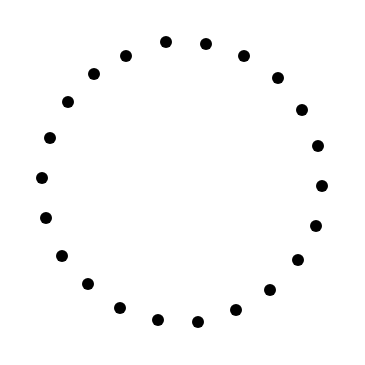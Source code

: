 <mxfile version="19.0.3" type="device"><diagram id="c-LgDQEBbL03CmsJsT2U" name="Seite-1"><mxGraphModel dx="569" dy="346" grid="1" gridSize="10" guides="1" tooltips="1" connect="1" arrows="1" fold="1" page="1" pageScale="1" pageWidth="827" pageHeight="1169" math="1" shadow="0"><root><mxCell id="0"/><mxCell id="1" parent="0"/><mxCell id="UNRnZC7fqWrHE--zTfam-32" value="" style="shape=waypoint;sketch=0;fillStyle=solid;size=6;pointerEvents=1;points=[];fillColor=none;resizable=0;rotatable=0;perimeter=centerPerimeter;snapToPoint=1;dashed=1;dashPattern=1 4;fontSize=4;fontColor=#0000FF;strokeColor=#000000;strokeWidth=1;" vertex="1" parent="1"><mxGeometry x="317" y="172" width="40" height="40" as="geometry"/></mxCell><mxCell id="UNRnZC7fqWrHE--zTfam-22" value="" style="shape=waypoint;sketch=0;fillStyle=solid;size=6;pointerEvents=1;points=[];fillColor=none;resizable=0;rotatable=0;perimeter=centerPerimeter;snapToPoint=1;dashed=1;dashPattern=1 4;fontSize=4;fontColor=#0000FF;strokeColor=#000000;strokeWidth=1;" vertex="1" parent="1"><mxGeometry x="238" y="219" width="40" height="40" as="geometry"/></mxCell><mxCell id="UNRnZC7fqWrHE--zTfam-23" value="" style="shape=waypoint;sketch=0;fillStyle=solid;size=6;pointerEvents=1;points=[];fillColor=none;resizable=0;rotatable=0;perimeter=centerPerimeter;snapToPoint=1;dashed=1;dashPattern=1 4;fontSize=4;fontColor=#0000FF;strokeColor=#000000;strokeWidth=1;" vertex="1" parent="1"><mxGeometry x="219" y="213" width="40" height="40" as="geometry"/></mxCell><mxCell id="UNRnZC7fqWrHE--zTfam-24" value="" style="shape=waypoint;sketch=0;fillStyle=solid;size=6;pointerEvents=1;points=[];fillColor=none;resizable=0;rotatable=0;perimeter=centerPerimeter;snapToPoint=1;dashed=1;dashPattern=1 4;fontSize=4;fontColor=#0000FF;strokeColor=#000000;strokeWidth=1;" vertex="1" parent="1"><mxGeometry x="203" y="201" width="40" height="40" as="geometry"/></mxCell><mxCell id="UNRnZC7fqWrHE--zTfam-25" value="" style="shape=waypoint;sketch=0;fillStyle=solid;size=6;pointerEvents=1;points=[];fillColor=none;resizable=0;rotatable=0;perimeter=centerPerimeter;snapToPoint=1;dashed=1;dashPattern=1 4;fontSize=4;fontColor=#0000FF;strokeColor=#000000;strokeWidth=1;" vertex="1" parent="1"><mxGeometry x="190" y="187" width="40" height="40" as="geometry"/></mxCell><mxCell id="UNRnZC7fqWrHE--zTfam-26" value="" style="shape=waypoint;sketch=0;fillStyle=solid;size=6;pointerEvents=1;points=[];fillColor=none;resizable=0;rotatable=0;perimeter=centerPerimeter;snapToPoint=1;dashed=1;dashPattern=1 4;fontSize=4;fontColor=#0000FF;strokeColor=#000000;strokeWidth=1;" vertex="1" parent="1"><mxGeometry x="182" y="168" width="40" height="40" as="geometry"/></mxCell><mxCell id="UNRnZC7fqWrHE--zTfam-27" value="" style="shape=waypoint;sketch=0;fillStyle=solid;size=6;pointerEvents=1;points=[];fillColor=none;resizable=0;rotatable=0;perimeter=centerPerimeter;snapToPoint=1;dashed=1;dashPattern=1 4;fontSize=4;fontColor=#0000FF;strokeColor=#000000;strokeWidth=1;" vertex="1" parent="1"><mxGeometry x="180" y="148" width="40" height="40" as="geometry"/></mxCell><mxCell id="UNRnZC7fqWrHE--zTfam-28" value="" style="shape=waypoint;sketch=0;fillStyle=solid;size=6;pointerEvents=1;points=[];fillColor=none;resizable=0;rotatable=0;perimeter=centerPerimeter;snapToPoint=1;dashed=1;dashPattern=1 4;fontSize=4;fontColor=#0000FF;strokeColor=#000000;strokeWidth=1;" vertex="1" parent="1"><mxGeometry x="258" y="220" width="40" height="40" as="geometry"/></mxCell><mxCell id="UNRnZC7fqWrHE--zTfam-29" value="" style="shape=waypoint;sketch=0;fillStyle=solid;size=6;pointerEvents=1;points=[];fillColor=none;resizable=0;rotatable=0;perimeter=centerPerimeter;snapToPoint=1;dashed=1;dashPattern=1 4;fontSize=4;fontColor=#0000FF;strokeColor=#000000;strokeWidth=1;" vertex="1" parent="1"><mxGeometry x="277" y="214" width="40" height="40" as="geometry"/></mxCell><mxCell id="UNRnZC7fqWrHE--zTfam-30" value="" style="shape=waypoint;sketch=0;fillStyle=solid;size=6;pointerEvents=1;points=[];fillColor=none;resizable=0;rotatable=0;perimeter=centerPerimeter;snapToPoint=1;dashed=1;dashPattern=1 4;fontSize=4;fontColor=#0000FF;strokeColor=#000000;strokeWidth=1;" vertex="1" parent="1"><mxGeometry x="294" y="204" width="40" height="40" as="geometry"/></mxCell><mxCell id="UNRnZC7fqWrHE--zTfam-31" value="" style="shape=waypoint;sketch=0;fillStyle=solid;size=6;pointerEvents=1;points=[];fillColor=none;resizable=0;rotatable=0;perimeter=centerPerimeter;snapToPoint=1;dashed=1;dashPattern=1 4;fontSize=4;fontColor=#0000FF;strokeColor=#000000;strokeWidth=1;" vertex="1" parent="1"><mxGeometry x="308" y="189" width="40" height="40" as="geometry"/></mxCell><mxCell id="UNRnZC7fqWrHE--zTfam-34" value="" style="shape=waypoint;sketch=0;fillStyle=solid;size=6;pointerEvents=1;points=[];fillColor=none;resizable=0;rotatable=0;perimeter=centerPerimeter;snapToPoint=1;dashed=1;dashPattern=1 4;fontSize=4;fontColor=#0000FF;strokeColor=#000000;strokeWidth=1;" vertex="1" parent="1"><mxGeometry x="320" y="152" width="40" height="40" as="geometry"/></mxCell><mxCell id="UNRnZC7fqWrHE--zTfam-35" value="" style="shape=waypoint;sketch=0;fillStyle=solid;size=6;pointerEvents=1;points=[];fillColor=none;resizable=0;rotatable=0;perimeter=centerPerimeter;snapToPoint=1;dashed=1;dashPattern=1 4;fontSize=4;fontColor=#0000FF;strokeColor=#000000;strokeWidth=1;" vertex="1" parent="1"><mxGeometry x="318" y="132" width="40" height="40" as="geometry"/></mxCell><mxCell id="UNRnZC7fqWrHE--zTfam-36" value="" style="shape=waypoint;sketch=0;fillStyle=solid;size=6;pointerEvents=1;points=[];fillColor=none;resizable=0;rotatable=0;perimeter=centerPerimeter;snapToPoint=1;dashed=1;dashPattern=1 4;fontSize=4;fontColor=#0000FF;strokeColor=#000000;strokeWidth=1;" vertex="1" parent="1"><mxGeometry x="310" y="114" width="40" height="40" as="geometry"/></mxCell><mxCell id="UNRnZC7fqWrHE--zTfam-37" value="" style="shape=waypoint;sketch=0;fillStyle=solid;size=6;pointerEvents=1;points=[];fillColor=none;resizable=0;rotatable=0;perimeter=centerPerimeter;snapToPoint=1;dashed=1;dashPattern=1 4;fontSize=4;fontColor=#0000FF;strokeColor=#000000;strokeWidth=1;" vertex="1" parent="1"><mxGeometry x="298" y="98" width="40" height="40" as="geometry"/></mxCell><mxCell id="UNRnZC7fqWrHE--zTfam-42" value="" style="shape=waypoint;sketch=0;fillStyle=solid;size=6;pointerEvents=1;points=[];fillColor=none;resizable=0;rotatable=0;perimeter=centerPerimeter;snapToPoint=1;dashed=1;dashPattern=1 4;fontSize=4;fontColor=#0000FF;strokeColor=#000000;strokeWidth=1;" vertex="1" parent="1"><mxGeometry x="206" y="96" width="40" height="40" as="geometry"/></mxCell><mxCell id="UNRnZC7fqWrHE--zTfam-43" value="" style="shape=waypoint;sketch=0;fillStyle=solid;size=6;pointerEvents=1;points=[];fillColor=none;resizable=0;rotatable=0;perimeter=centerPerimeter;snapToPoint=1;dashed=1;dashPattern=1 4;fontSize=4;fontColor=#0000FF;strokeColor=#000000;strokeWidth=1;" vertex="1" parent="1"><mxGeometry x="193" y="110" width="40" height="40" as="geometry"/></mxCell><mxCell id="UNRnZC7fqWrHE--zTfam-44" value="" style="shape=waypoint;sketch=0;fillStyle=solid;size=6;pointerEvents=1;points=[];fillColor=none;resizable=0;rotatable=0;perimeter=centerPerimeter;snapToPoint=1;dashed=1;dashPattern=1 4;fontSize=4;fontColor=#0000FF;strokeColor=#000000;strokeWidth=1;" vertex="1" parent="1"><mxGeometry x="184" y="128" width="40" height="40" as="geometry"/></mxCell><mxCell id="UNRnZC7fqWrHE--zTfam-38" value="" style="shape=waypoint;sketch=0;fillStyle=solid;size=6;pointerEvents=1;points=[];fillColor=none;resizable=0;rotatable=0;perimeter=centerPerimeter;snapToPoint=1;dashed=1;dashPattern=1 4;fontSize=4;fontColor=#0000FF;strokeColor=#000000;strokeWidth=1;" vertex="1" parent="1"><mxGeometry x="281" y="87" width="40" height="40" as="geometry"/></mxCell><mxCell id="UNRnZC7fqWrHE--zTfam-39" value="" style="shape=waypoint;sketch=0;fillStyle=solid;size=6;pointerEvents=1;points=[];fillColor=none;resizable=0;rotatable=0;perimeter=centerPerimeter;snapToPoint=1;dashed=1;dashPattern=1 4;fontSize=4;fontColor=#0000FF;strokeColor=#000000;strokeWidth=1;" vertex="1" parent="1"><mxGeometry x="262" y="81" width="40" height="40" as="geometry"/></mxCell><mxCell id="UNRnZC7fqWrHE--zTfam-40" value="" style="shape=waypoint;sketch=0;fillStyle=solid;size=6;pointerEvents=1;points=[];fillColor=none;resizable=0;rotatable=0;perimeter=centerPerimeter;snapToPoint=1;dashed=1;dashPattern=1 4;fontSize=4;fontColor=#0000FF;strokeColor=#000000;strokeWidth=1;" vertex="1" parent="1"><mxGeometry x="242" y="80" width="40" height="40" as="geometry"/></mxCell><mxCell id="UNRnZC7fqWrHE--zTfam-41" value="" style="shape=waypoint;sketch=0;fillStyle=solid;size=6;pointerEvents=1;points=[];fillColor=none;resizable=0;rotatable=0;perimeter=centerPerimeter;snapToPoint=1;dashed=1;dashPattern=1 4;fontSize=4;fontColor=#0000FF;strokeColor=#000000;strokeWidth=1;" vertex="1" parent="1"><mxGeometry x="222" y="87" width="40" height="40" as="geometry"/></mxCell></root></mxGraphModel></diagram></mxfile>